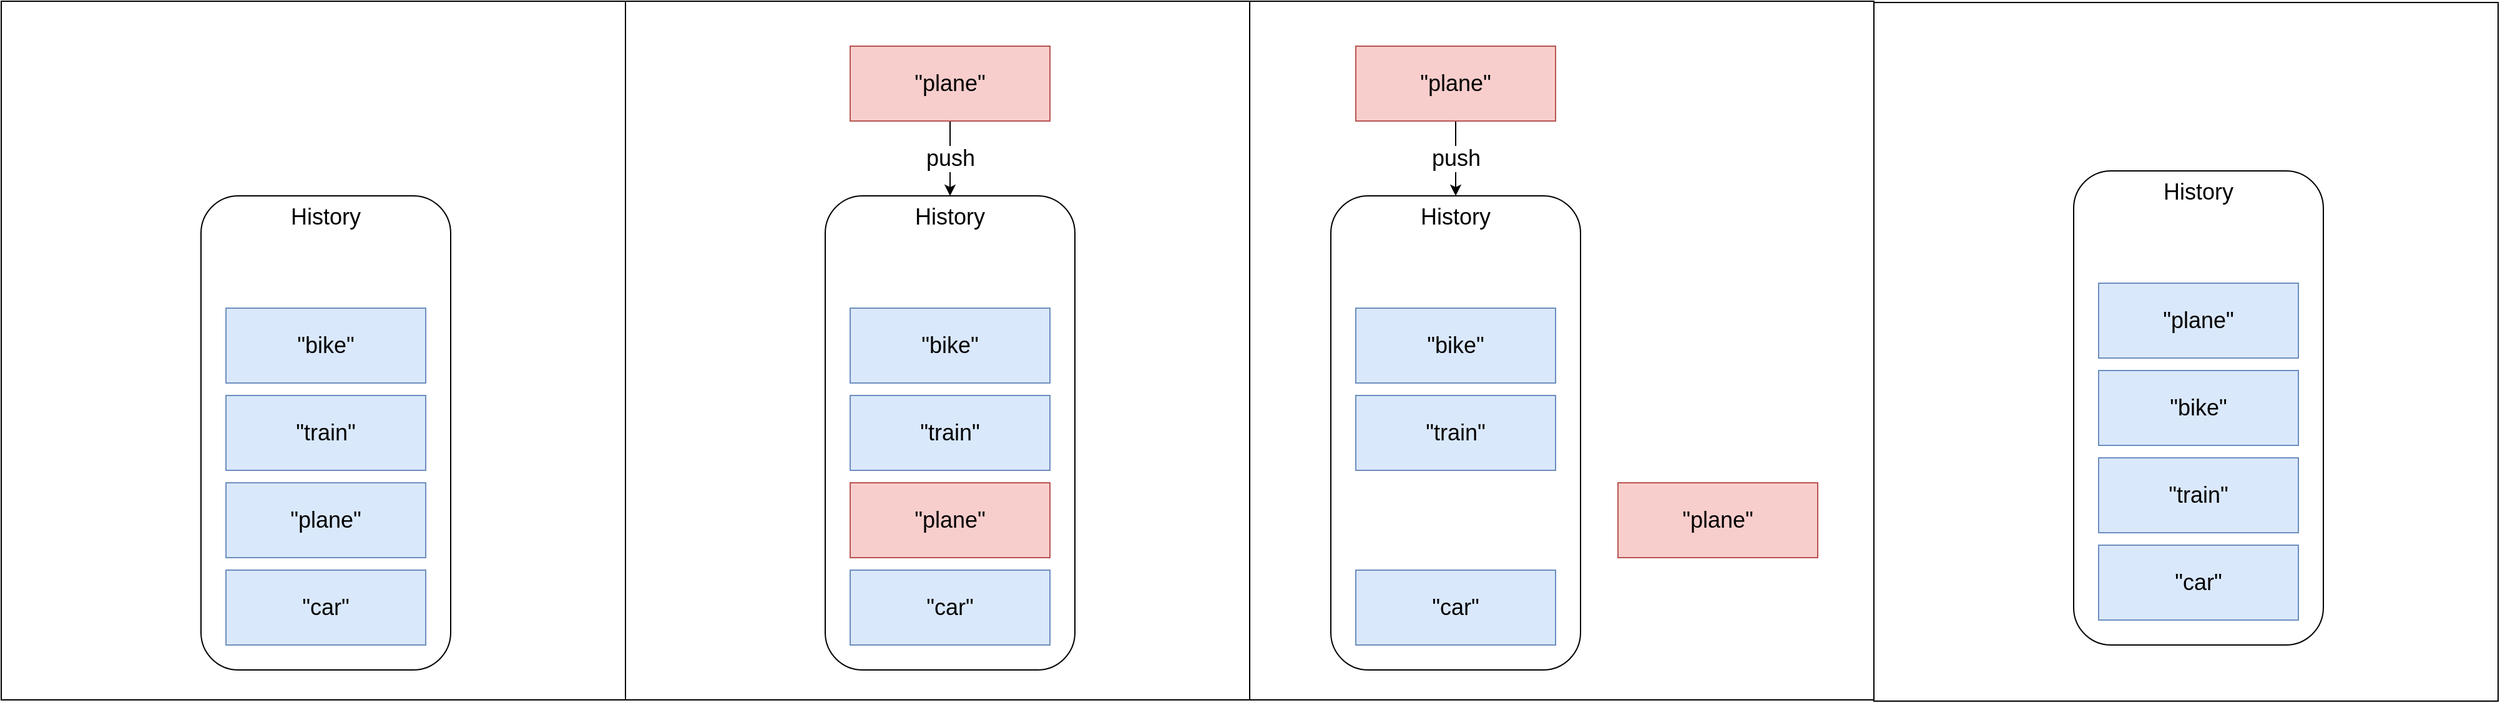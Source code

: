 <mxfile version="16.5.1" type="device"><diagram id="k-KbUuugOKrVrdwra1W6" name="Page-1"><mxGraphModel dx="3031" dy="1730" grid="1" gridSize="10" guides="1" tooltips="1" connect="1" arrows="1" fold="1" page="1" pageScale="1" pageWidth="827" pageHeight="1169" math="0" shadow="0"><root><mxCell id="0"/><mxCell id="1" parent="0"/><mxCell id="3DLl5i8fAJqki8v9ZItr-49" value="" style="rounded=0;whiteSpace=wrap;html=1;fontSize=18;" vertex="1" parent="1"><mxGeometry x="-60" y="24" width="500" height="560" as="geometry"/></mxCell><mxCell id="3DLl5i8fAJqki8v9ZItr-50" value="" style="rounded=0;whiteSpace=wrap;html=1;fontSize=18;" vertex="1" parent="1"><mxGeometry x="440" y="24" width="500" height="560" as="geometry"/></mxCell><mxCell id="3DLl5i8fAJqki8v9ZItr-51" value="" style="rounded=0;whiteSpace=wrap;html=1;fontSize=18;" vertex="1" parent="1"><mxGeometry x="940" y="24" width="500" height="560" as="geometry"/></mxCell><mxCell id="3DLl5i8fAJqki8v9ZItr-52" value="" style="rounded=0;whiteSpace=wrap;html=1;fontSize=18;" vertex="1" parent="1"><mxGeometry x="1440" y="25" width="500" height="560" as="geometry"/></mxCell><mxCell id="3DLl5i8fAJqki8v9ZItr-53" value="History" style="rounded=1;whiteSpace=wrap;html=1;fontSize=18;verticalAlign=top;" vertex="1" parent="1"><mxGeometry x="100" y="180" width="200" height="380" as="geometry"/></mxCell><mxCell id="3DLl5i8fAJqki8v9ZItr-54" value="&quot;car&quot;" style="rounded=0;whiteSpace=wrap;html=1;fontSize=18;fillColor=#dae8fc;strokeColor=#6c8ebf;" vertex="1" parent="1"><mxGeometry x="120" y="480" width="160" height="60" as="geometry"/></mxCell><mxCell id="3DLl5i8fAJqki8v9ZItr-55" value="&quot;plane&quot;" style="rounded=0;whiteSpace=wrap;html=1;fontSize=18;fillColor=#dae8fc;strokeColor=#6c8ebf;" vertex="1" parent="1"><mxGeometry x="120" y="410" width="160" height="60" as="geometry"/></mxCell><mxCell id="3DLl5i8fAJqki8v9ZItr-56" value="&quot;train&quot;" style="rounded=0;whiteSpace=wrap;html=1;fontSize=18;fillColor=#dae8fc;strokeColor=#6c8ebf;" vertex="1" parent="1"><mxGeometry x="120" y="340" width="160" height="60" as="geometry"/></mxCell><mxCell id="3DLl5i8fAJqki8v9ZItr-57" value="&quot;bike&quot;" style="rounded=0;whiteSpace=wrap;html=1;fontSize=18;fillColor=#dae8fc;strokeColor=#6c8ebf;" vertex="1" parent="1"><mxGeometry x="120" y="270" width="160" height="60" as="geometry"/></mxCell><mxCell id="3DLl5i8fAJqki8v9ZItr-58" value="History" style="rounded=1;whiteSpace=wrap;html=1;fontSize=18;verticalAlign=top;" vertex="1" parent="1"><mxGeometry x="600" y="180" width="200" height="380" as="geometry"/></mxCell><mxCell id="3DLl5i8fAJqki8v9ZItr-59" value="&quot;car&quot;" style="rounded=0;whiteSpace=wrap;html=1;fontSize=18;fillColor=#dae8fc;strokeColor=#6c8ebf;" vertex="1" parent="1"><mxGeometry x="620" y="480" width="160" height="60" as="geometry"/></mxCell><mxCell id="3DLl5i8fAJqki8v9ZItr-60" value="&quot;plane&quot;" style="rounded=0;whiteSpace=wrap;html=1;fontSize=18;fillColor=#f8cecc;strokeColor=#b85450;" vertex="1" parent="1"><mxGeometry x="620" y="410" width="160" height="60" as="geometry"/></mxCell><mxCell id="3DLl5i8fAJqki8v9ZItr-61" value="&quot;train&quot;" style="rounded=0;whiteSpace=wrap;html=1;fontSize=18;fillColor=#dae8fc;strokeColor=#6c8ebf;" vertex="1" parent="1"><mxGeometry x="620" y="340" width="160" height="60" as="geometry"/></mxCell><mxCell id="3DLl5i8fAJqki8v9ZItr-62" value="&quot;bike&quot;" style="rounded=0;whiteSpace=wrap;html=1;fontSize=18;fillColor=#dae8fc;strokeColor=#6c8ebf;" vertex="1" parent="1"><mxGeometry x="620" y="270" width="160" height="60" as="geometry"/></mxCell><mxCell id="3DLl5i8fAJqki8v9ZItr-63" value="push" style="edgeStyle=orthogonalEdgeStyle;rounded=0;orthogonalLoop=1;jettySize=auto;html=1;fontSize=18;" edge="1" parent="1" source="3DLl5i8fAJqki8v9ZItr-64" target="3DLl5i8fAJqki8v9ZItr-58"><mxGeometry relative="1" as="geometry"/></mxCell><mxCell id="3DLl5i8fAJqki8v9ZItr-64" value="&quot;plane&quot;" style="rounded=0;whiteSpace=wrap;html=1;fontSize=18;fillColor=#f8cecc;strokeColor=#b85450;" vertex="1" parent="1"><mxGeometry x="620" y="60" width="160" height="60" as="geometry"/></mxCell><mxCell id="3DLl5i8fAJqki8v9ZItr-65" value="History" style="rounded=1;whiteSpace=wrap;html=1;fontSize=18;verticalAlign=top;" vertex="1" parent="1"><mxGeometry x="1005" y="180" width="200" height="380" as="geometry"/></mxCell><mxCell id="3DLl5i8fAJqki8v9ZItr-66" value="&quot;car&quot;" style="rounded=0;whiteSpace=wrap;html=1;fontSize=18;fillColor=#dae8fc;strokeColor=#6c8ebf;" vertex="1" parent="1"><mxGeometry x="1025" y="480" width="160" height="60" as="geometry"/></mxCell><mxCell id="3DLl5i8fAJqki8v9ZItr-67" value="&quot;plane&quot;" style="rounded=0;whiteSpace=wrap;html=1;fontSize=18;fillColor=#f8cecc;strokeColor=#b85450;" vertex="1" parent="1"><mxGeometry x="1235" y="410" width="160" height="60" as="geometry"/></mxCell><mxCell id="3DLl5i8fAJqki8v9ZItr-68" value="&quot;train&quot;" style="rounded=0;whiteSpace=wrap;html=1;fontSize=18;fillColor=#dae8fc;strokeColor=#6c8ebf;" vertex="1" parent="1"><mxGeometry x="1025" y="340" width="160" height="60" as="geometry"/></mxCell><mxCell id="3DLl5i8fAJqki8v9ZItr-69" value="&quot;bike&quot;" style="rounded=0;whiteSpace=wrap;html=1;fontSize=18;fillColor=#dae8fc;strokeColor=#6c8ebf;" vertex="1" parent="1"><mxGeometry x="1025" y="270" width="160" height="60" as="geometry"/></mxCell><mxCell id="3DLl5i8fAJqki8v9ZItr-70" value="push" style="edgeStyle=orthogonalEdgeStyle;rounded=0;orthogonalLoop=1;jettySize=auto;html=1;fontSize=18;" edge="1" parent="1" source="3DLl5i8fAJqki8v9ZItr-71" target="3DLl5i8fAJqki8v9ZItr-65"><mxGeometry relative="1" as="geometry"/></mxCell><mxCell id="3DLl5i8fAJqki8v9ZItr-71" value="&quot;plane&quot;" style="rounded=0;whiteSpace=wrap;html=1;fontSize=18;fillColor=#f8cecc;strokeColor=#b85450;" vertex="1" parent="1"><mxGeometry x="1025" y="60" width="160" height="60" as="geometry"/></mxCell><mxCell id="3DLl5i8fAJqki8v9ZItr-72" value="History" style="rounded=1;whiteSpace=wrap;html=1;fontSize=18;verticalAlign=top;" vertex="1" parent="1"><mxGeometry x="1600" y="160" width="200" height="380" as="geometry"/></mxCell><mxCell id="3DLl5i8fAJqki8v9ZItr-73" value="&quot;car&quot;" style="rounded=0;whiteSpace=wrap;html=1;fontSize=18;fillColor=#dae8fc;strokeColor=#6c8ebf;" vertex="1" parent="1"><mxGeometry x="1620" y="460" width="160" height="60" as="geometry"/></mxCell><mxCell id="3DLl5i8fAJqki8v9ZItr-74" value="&quot;plane&quot;" style="rounded=0;whiteSpace=wrap;html=1;fontSize=18;fillColor=#dae8fc;strokeColor=#6c8ebf;" vertex="1" parent="1"><mxGeometry x="1620" y="250" width="160" height="60" as="geometry"/></mxCell><mxCell id="3DLl5i8fAJqki8v9ZItr-75" value="&quot;train&quot;" style="rounded=0;whiteSpace=wrap;html=1;fontSize=18;fillColor=#dae8fc;strokeColor=#6c8ebf;" vertex="1" parent="1"><mxGeometry x="1620" y="390" width="160" height="60" as="geometry"/></mxCell><mxCell id="3DLl5i8fAJqki8v9ZItr-76" value="&quot;bike&quot;" style="rounded=0;whiteSpace=wrap;html=1;fontSize=18;fillColor=#dae8fc;strokeColor=#6c8ebf;" vertex="1" parent="1"><mxGeometry x="1620" y="320" width="160" height="60" as="geometry"/></mxCell></root></mxGraphModel></diagram></mxfile>